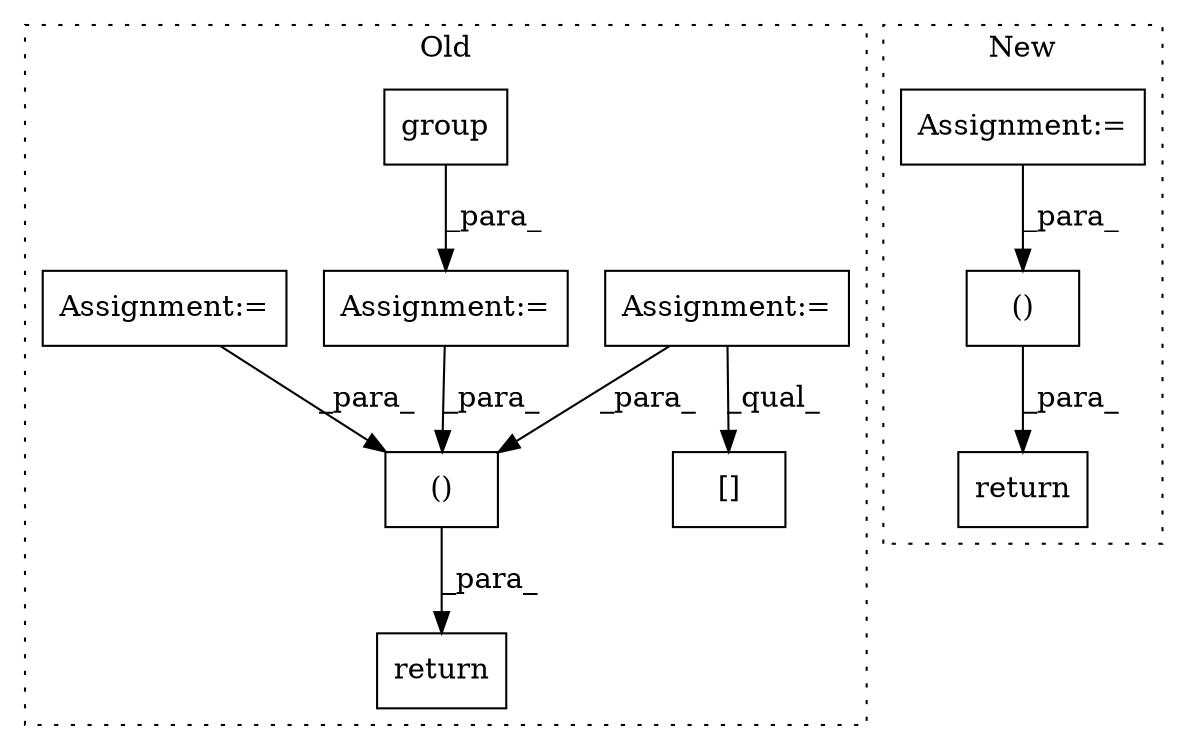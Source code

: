 digraph G {
subgraph cluster0 {
1 [label="group" a="32" s="2455,2462" l="6,1" shape="box"];
3 [label="return" a="41" s="2605" l="12" shape="box"];
4 [label="Assignment:=" a="7" s="2509" l="1" shape="box"];
5 [label="Assignment:=" a="7" s="2448" l="1" shape="box"];
6 [label="()" a="106" s="2617" l="54" shape="box"];
9 [label="Assignment:=" a="7" s="2484" l="1" shape="box"];
10 [label="[]" a="2" s="2570,2592" l="5,1" shape="box"];
label = "Old";
style="dotted";
}
subgraph cluster1 {
2 [label="return" a="41" s="1933" l="14" shape="box"];
7 [label="()" a="106" s="1947" l="69" shape="box"];
8 [label="Assignment:=" a="7" s="1885" l="1" shape="box"];
label = "New";
style="dotted";
}
1 -> 5 [label="_para_"];
4 -> 10 [label="_qual_"];
4 -> 6 [label="_para_"];
5 -> 6 [label="_para_"];
6 -> 3 [label="_para_"];
7 -> 2 [label="_para_"];
8 -> 7 [label="_para_"];
9 -> 6 [label="_para_"];
}